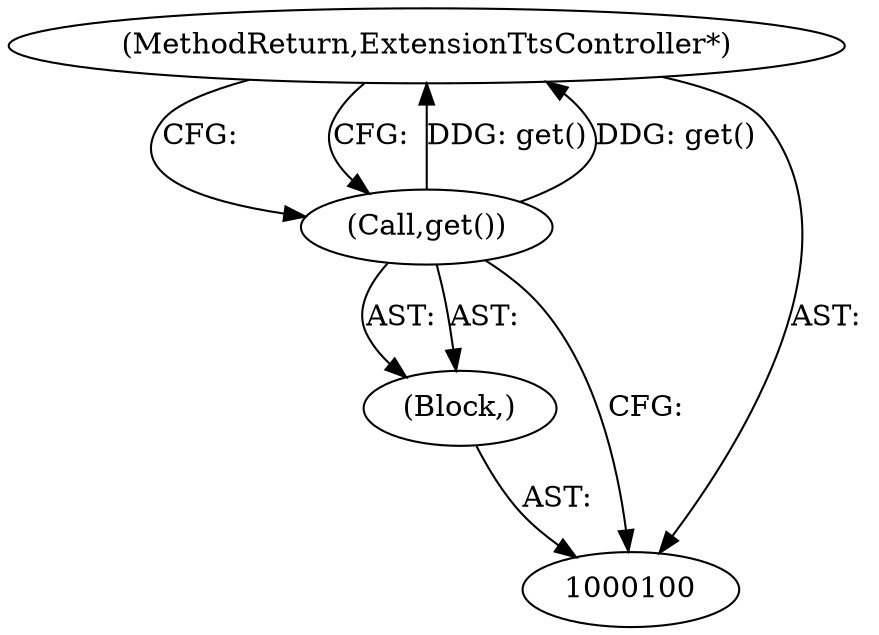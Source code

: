 digraph "1_Chrome_c63f2b7fe4fe2977f858a8e36d5f48db17eff2e7_6" {
"1000103" [label="(MethodReturn,ExtensionTtsController*)"];
"1000101" [label="(Block,)"];
"1000102" [label="(Call,get())"];
"1000103" -> "1000100"  [label="AST: "];
"1000103" -> "1000102"  [label="CFG: "];
"1000102" -> "1000103"  [label="DDG: get()"];
"1000101" -> "1000100"  [label="AST: "];
"1000102" -> "1000101"  [label="AST: "];
"1000102" -> "1000101"  [label="AST: "];
"1000102" -> "1000100"  [label="CFG: "];
"1000103" -> "1000102"  [label="CFG: "];
"1000102" -> "1000103"  [label="DDG: get()"];
}
